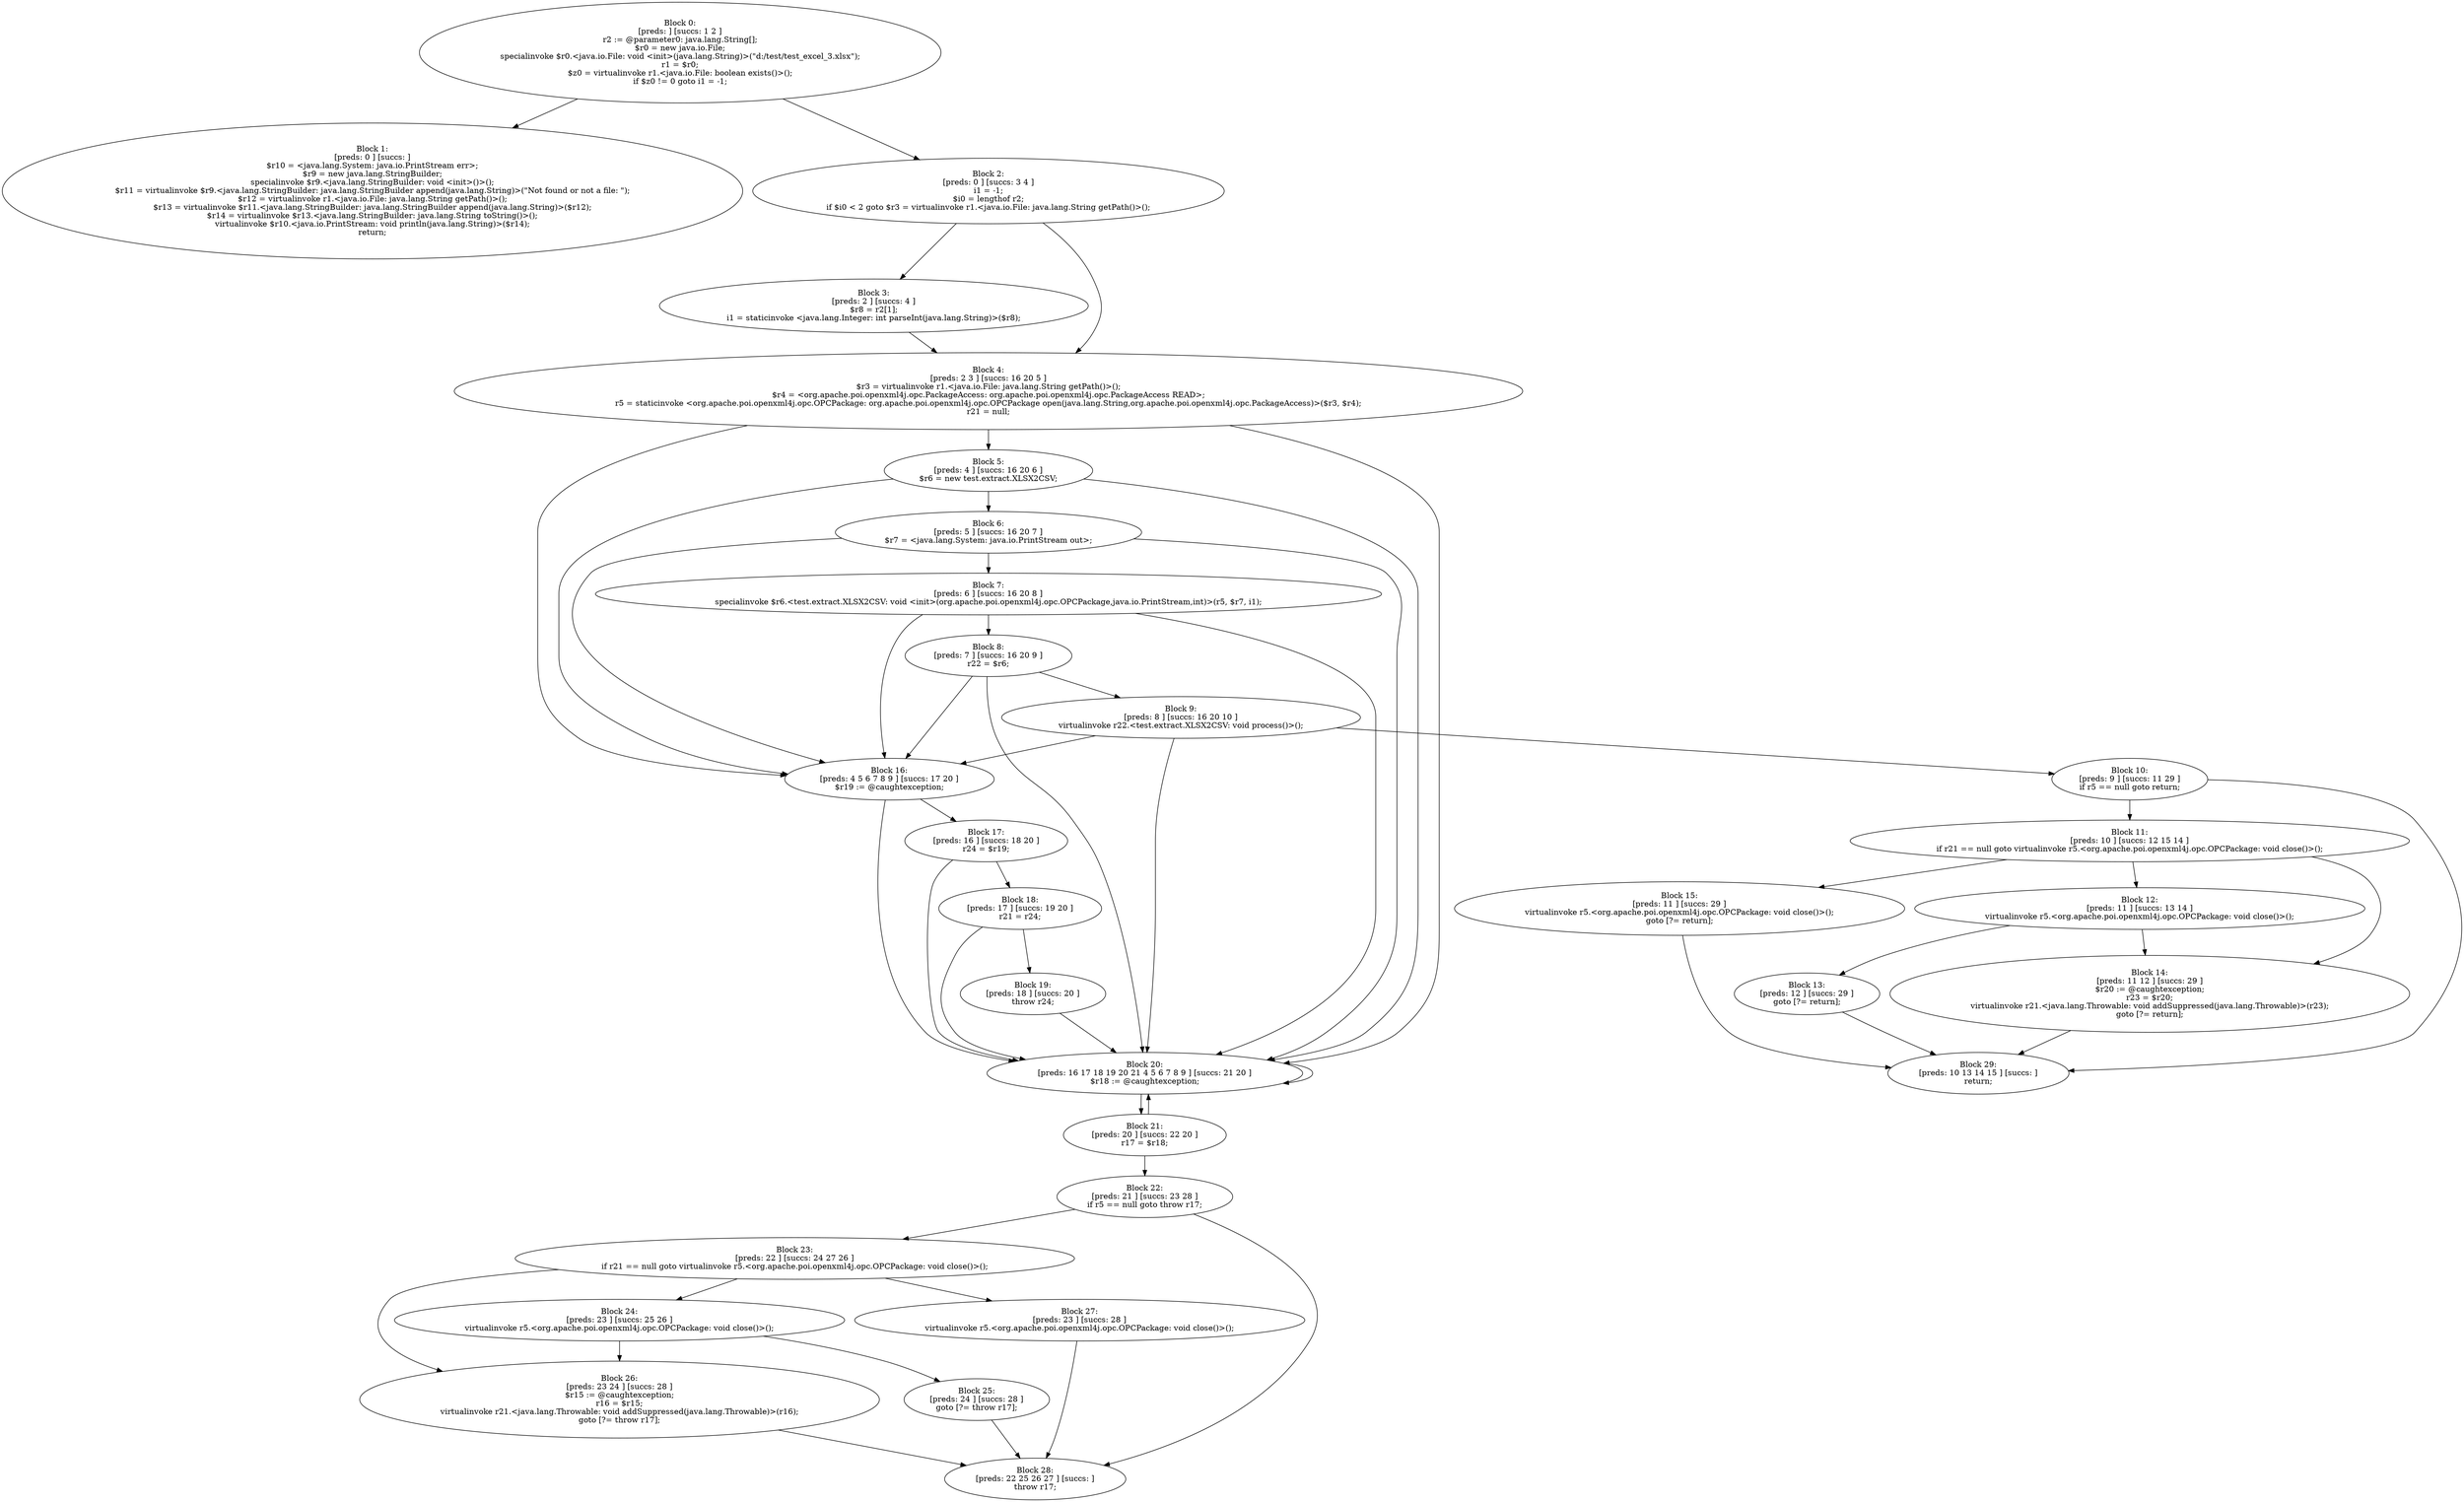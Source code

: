 digraph "unitGraph" {
    "Block 0:
[preds: ] [succs: 1 2 ]
r2 := @parameter0: java.lang.String[];
$r0 = new java.io.File;
specialinvoke $r0.<java.io.File: void <init>(java.lang.String)>(\"d:/test/test_excel_3.xlsx\");
r1 = $r0;
$z0 = virtualinvoke r1.<java.io.File: boolean exists()>();
if $z0 != 0 goto i1 = -1;
"
    "Block 1:
[preds: 0 ] [succs: ]
$r10 = <java.lang.System: java.io.PrintStream err>;
$r9 = new java.lang.StringBuilder;
specialinvoke $r9.<java.lang.StringBuilder: void <init>()>();
$r11 = virtualinvoke $r9.<java.lang.StringBuilder: java.lang.StringBuilder append(java.lang.String)>(\"Not found or not a file: \");
$r12 = virtualinvoke r1.<java.io.File: java.lang.String getPath()>();
$r13 = virtualinvoke $r11.<java.lang.StringBuilder: java.lang.StringBuilder append(java.lang.String)>($r12);
$r14 = virtualinvoke $r13.<java.lang.StringBuilder: java.lang.String toString()>();
virtualinvoke $r10.<java.io.PrintStream: void println(java.lang.String)>($r14);
return;
"
    "Block 2:
[preds: 0 ] [succs: 3 4 ]
i1 = -1;
$i0 = lengthof r2;
if $i0 < 2 goto $r3 = virtualinvoke r1.<java.io.File: java.lang.String getPath()>();
"
    "Block 3:
[preds: 2 ] [succs: 4 ]
$r8 = r2[1];
i1 = staticinvoke <java.lang.Integer: int parseInt(java.lang.String)>($r8);
"
    "Block 4:
[preds: 2 3 ] [succs: 16 20 5 ]
$r3 = virtualinvoke r1.<java.io.File: java.lang.String getPath()>();
$r4 = <org.apache.poi.openxml4j.opc.PackageAccess: org.apache.poi.openxml4j.opc.PackageAccess READ>;
r5 = staticinvoke <org.apache.poi.openxml4j.opc.OPCPackage: org.apache.poi.openxml4j.opc.OPCPackage open(java.lang.String,org.apache.poi.openxml4j.opc.PackageAccess)>($r3, $r4);
r21 = null;
"
    "Block 5:
[preds: 4 ] [succs: 16 20 6 ]
$r6 = new test.extract.XLSX2CSV;
"
    "Block 6:
[preds: 5 ] [succs: 16 20 7 ]
$r7 = <java.lang.System: java.io.PrintStream out>;
"
    "Block 7:
[preds: 6 ] [succs: 16 20 8 ]
specialinvoke $r6.<test.extract.XLSX2CSV: void <init>(org.apache.poi.openxml4j.opc.OPCPackage,java.io.PrintStream,int)>(r5, $r7, i1);
"
    "Block 8:
[preds: 7 ] [succs: 16 20 9 ]
r22 = $r6;
"
    "Block 9:
[preds: 8 ] [succs: 16 20 10 ]
virtualinvoke r22.<test.extract.XLSX2CSV: void process()>();
"
    "Block 10:
[preds: 9 ] [succs: 11 29 ]
if r5 == null goto return;
"
    "Block 11:
[preds: 10 ] [succs: 12 15 14 ]
if r21 == null goto virtualinvoke r5.<org.apache.poi.openxml4j.opc.OPCPackage: void close()>();
"
    "Block 12:
[preds: 11 ] [succs: 13 14 ]
virtualinvoke r5.<org.apache.poi.openxml4j.opc.OPCPackage: void close()>();
"
    "Block 13:
[preds: 12 ] [succs: 29 ]
goto [?= return];
"
    "Block 14:
[preds: 11 12 ] [succs: 29 ]
$r20 := @caughtexception;
r23 = $r20;
virtualinvoke r21.<java.lang.Throwable: void addSuppressed(java.lang.Throwable)>(r23);
goto [?= return];
"
    "Block 15:
[preds: 11 ] [succs: 29 ]
virtualinvoke r5.<org.apache.poi.openxml4j.opc.OPCPackage: void close()>();
goto [?= return];
"
    "Block 16:
[preds: 4 5 6 7 8 9 ] [succs: 17 20 ]
$r19 := @caughtexception;
"
    "Block 17:
[preds: 16 ] [succs: 18 20 ]
r24 = $r19;
"
    "Block 18:
[preds: 17 ] [succs: 19 20 ]
r21 = r24;
"
    "Block 19:
[preds: 18 ] [succs: 20 ]
throw r24;
"
    "Block 20:
[preds: 16 17 18 19 20 21 4 5 6 7 8 9 ] [succs: 21 20 ]
$r18 := @caughtexception;
"
    "Block 21:
[preds: 20 ] [succs: 22 20 ]
r17 = $r18;
"
    "Block 22:
[preds: 21 ] [succs: 23 28 ]
if r5 == null goto throw r17;
"
    "Block 23:
[preds: 22 ] [succs: 24 27 26 ]
if r21 == null goto virtualinvoke r5.<org.apache.poi.openxml4j.opc.OPCPackage: void close()>();
"
    "Block 24:
[preds: 23 ] [succs: 25 26 ]
virtualinvoke r5.<org.apache.poi.openxml4j.opc.OPCPackage: void close()>();
"
    "Block 25:
[preds: 24 ] [succs: 28 ]
goto [?= throw r17];
"
    "Block 26:
[preds: 23 24 ] [succs: 28 ]
$r15 := @caughtexception;
r16 = $r15;
virtualinvoke r21.<java.lang.Throwable: void addSuppressed(java.lang.Throwable)>(r16);
goto [?= throw r17];
"
    "Block 27:
[preds: 23 ] [succs: 28 ]
virtualinvoke r5.<org.apache.poi.openxml4j.opc.OPCPackage: void close()>();
"
    "Block 28:
[preds: 22 25 26 27 ] [succs: ]
throw r17;
"
    "Block 29:
[preds: 10 13 14 15 ] [succs: ]
return;
"
    "Block 0:
[preds: ] [succs: 1 2 ]
r2 := @parameter0: java.lang.String[];
$r0 = new java.io.File;
specialinvoke $r0.<java.io.File: void <init>(java.lang.String)>(\"d:/test/test_excel_3.xlsx\");
r1 = $r0;
$z0 = virtualinvoke r1.<java.io.File: boolean exists()>();
if $z0 != 0 goto i1 = -1;
"->"Block 1:
[preds: 0 ] [succs: ]
$r10 = <java.lang.System: java.io.PrintStream err>;
$r9 = new java.lang.StringBuilder;
specialinvoke $r9.<java.lang.StringBuilder: void <init>()>();
$r11 = virtualinvoke $r9.<java.lang.StringBuilder: java.lang.StringBuilder append(java.lang.String)>(\"Not found or not a file: \");
$r12 = virtualinvoke r1.<java.io.File: java.lang.String getPath()>();
$r13 = virtualinvoke $r11.<java.lang.StringBuilder: java.lang.StringBuilder append(java.lang.String)>($r12);
$r14 = virtualinvoke $r13.<java.lang.StringBuilder: java.lang.String toString()>();
virtualinvoke $r10.<java.io.PrintStream: void println(java.lang.String)>($r14);
return;
";
    "Block 0:
[preds: ] [succs: 1 2 ]
r2 := @parameter0: java.lang.String[];
$r0 = new java.io.File;
specialinvoke $r0.<java.io.File: void <init>(java.lang.String)>(\"d:/test/test_excel_3.xlsx\");
r1 = $r0;
$z0 = virtualinvoke r1.<java.io.File: boolean exists()>();
if $z0 != 0 goto i1 = -1;
"->"Block 2:
[preds: 0 ] [succs: 3 4 ]
i1 = -1;
$i0 = lengthof r2;
if $i0 < 2 goto $r3 = virtualinvoke r1.<java.io.File: java.lang.String getPath()>();
";
    "Block 2:
[preds: 0 ] [succs: 3 4 ]
i1 = -1;
$i0 = lengthof r2;
if $i0 < 2 goto $r3 = virtualinvoke r1.<java.io.File: java.lang.String getPath()>();
"->"Block 3:
[preds: 2 ] [succs: 4 ]
$r8 = r2[1];
i1 = staticinvoke <java.lang.Integer: int parseInt(java.lang.String)>($r8);
";
    "Block 2:
[preds: 0 ] [succs: 3 4 ]
i1 = -1;
$i0 = lengthof r2;
if $i0 < 2 goto $r3 = virtualinvoke r1.<java.io.File: java.lang.String getPath()>();
"->"Block 4:
[preds: 2 3 ] [succs: 16 20 5 ]
$r3 = virtualinvoke r1.<java.io.File: java.lang.String getPath()>();
$r4 = <org.apache.poi.openxml4j.opc.PackageAccess: org.apache.poi.openxml4j.opc.PackageAccess READ>;
r5 = staticinvoke <org.apache.poi.openxml4j.opc.OPCPackage: org.apache.poi.openxml4j.opc.OPCPackage open(java.lang.String,org.apache.poi.openxml4j.opc.PackageAccess)>($r3, $r4);
r21 = null;
";
    "Block 3:
[preds: 2 ] [succs: 4 ]
$r8 = r2[1];
i1 = staticinvoke <java.lang.Integer: int parseInt(java.lang.String)>($r8);
"->"Block 4:
[preds: 2 3 ] [succs: 16 20 5 ]
$r3 = virtualinvoke r1.<java.io.File: java.lang.String getPath()>();
$r4 = <org.apache.poi.openxml4j.opc.PackageAccess: org.apache.poi.openxml4j.opc.PackageAccess READ>;
r5 = staticinvoke <org.apache.poi.openxml4j.opc.OPCPackage: org.apache.poi.openxml4j.opc.OPCPackage open(java.lang.String,org.apache.poi.openxml4j.opc.PackageAccess)>($r3, $r4);
r21 = null;
";
    "Block 4:
[preds: 2 3 ] [succs: 16 20 5 ]
$r3 = virtualinvoke r1.<java.io.File: java.lang.String getPath()>();
$r4 = <org.apache.poi.openxml4j.opc.PackageAccess: org.apache.poi.openxml4j.opc.PackageAccess READ>;
r5 = staticinvoke <org.apache.poi.openxml4j.opc.OPCPackage: org.apache.poi.openxml4j.opc.OPCPackage open(java.lang.String,org.apache.poi.openxml4j.opc.PackageAccess)>($r3, $r4);
r21 = null;
"->"Block 16:
[preds: 4 5 6 7 8 9 ] [succs: 17 20 ]
$r19 := @caughtexception;
";
    "Block 4:
[preds: 2 3 ] [succs: 16 20 5 ]
$r3 = virtualinvoke r1.<java.io.File: java.lang.String getPath()>();
$r4 = <org.apache.poi.openxml4j.opc.PackageAccess: org.apache.poi.openxml4j.opc.PackageAccess READ>;
r5 = staticinvoke <org.apache.poi.openxml4j.opc.OPCPackage: org.apache.poi.openxml4j.opc.OPCPackage open(java.lang.String,org.apache.poi.openxml4j.opc.PackageAccess)>($r3, $r4);
r21 = null;
"->"Block 20:
[preds: 16 17 18 19 20 21 4 5 6 7 8 9 ] [succs: 21 20 ]
$r18 := @caughtexception;
";
    "Block 4:
[preds: 2 3 ] [succs: 16 20 5 ]
$r3 = virtualinvoke r1.<java.io.File: java.lang.String getPath()>();
$r4 = <org.apache.poi.openxml4j.opc.PackageAccess: org.apache.poi.openxml4j.opc.PackageAccess READ>;
r5 = staticinvoke <org.apache.poi.openxml4j.opc.OPCPackage: org.apache.poi.openxml4j.opc.OPCPackage open(java.lang.String,org.apache.poi.openxml4j.opc.PackageAccess)>($r3, $r4);
r21 = null;
"->"Block 5:
[preds: 4 ] [succs: 16 20 6 ]
$r6 = new test.extract.XLSX2CSV;
";
    "Block 5:
[preds: 4 ] [succs: 16 20 6 ]
$r6 = new test.extract.XLSX2CSV;
"->"Block 16:
[preds: 4 5 6 7 8 9 ] [succs: 17 20 ]
$r19 := @caughtexception;
";
    "Block 5:
[preds: 4 ] [succs: 16 20 6 ]
$r6 = new test.extract.XLSX2CSV;
"->"Block 20:
[preds: 16 17 18 19 20 21 4 5 6 7 8 9 ] [succs: 21 20 ]
$r18 := @caughtexception;
";
    "Block 5:
[preds: 4 ] [succs: 16 20 6 ]
$r6 = new test.extract.XLSX2CSV;
"->"Block 6:
[preds: 5 ] [succs: 16 20 7 ]
$r7 = <java.lang.System: java.io.PrintStream out>;
";
    "Block 6:
[preds: 5 ] [succs: 16 20 7 ]
$r7 = <java.lang.System: java.io.PrintStream out>;
"->"Block 16:
[preds: 4 5 6 7 8 9 ] [succs: 17 20 ]
$r19 := @caughtexception;
";
    "Block 6:
[preds: 5 ] [succs: 16 20 7 ]
$r7 = <java.lang.System: java.io.PrintStream out>;
"->"Block 20:
[preds: 16 17 18 19 20 21 4 5 6 7 8 9 ] [succs: 21 20 ]
$r18 := @caughtexception;
";
    "Block 6:
[preds: 5 ] [succs: 16 20 7 ]
$r7 = <java.lang.System: java.io.PrintStream out>;
"->"Block 7:
[preds: 6 ] [succs: 16 20 8 ]
specialinvoke $r6.<test.extract.XLSX2CSV: void <init>(org.apache.poi.openxml4j.opc.OPCPackage,java.io.PrintStream,int)>(r5, $r7, i1);
";
    "Block 7:
[preds: 6 ] [succs: 16 20 8 ]
specialinvoke $r6.<test.extract.XLSX2CSV: void <init>(org.apache.poi.openxml4j.opc.OPCPackage,java.io.PrintStream,int)>(r5, $r7, i1);
"->"Block 16:
[preds: 4 5 6 7 8 9 ] [succs: 17 20 ]
$r19 := @caughtexception;
";
    "Block 7:
[preds: 6 ] [succs: 16 20 8 ]
specialinvoke $r6.<test.extract.XLSX2CSV: void <init>(org.apache.poi.openxml4j.opc.OPCPackage,java.io.PrintStream,int)>(r5, $r7, i1);
"->"Block 20:
[preds: 16 17 18 19 20 21 4 5 6 7 8 9 ] [succs: 21 20 ]
$r18 := @caughtexception;
";
    "Block 7:
[preds: 6 ] [succs: 16 20 8 ]
specialinvoke $r6.<test.extract.XLSX2CSV: void <init>(org.apache.poi.openxml4j.opc.OPCPackage,java.io.PrintStream,int)>(r5, $r7, i1);
"->"Block 8:
[preds: 7 ] [succs: 16 20 9 ]
r22 = $r6;
";
    "Block 8:
[preds: 7 ] [succs: 16 20 9 ]
r22 = $r6;
"->"Block 16:
[preds: 4 5 6 7 8 9 ] [succs: 17 20 ]
$r19 := @caughtexception;
";
    "Block 8:
[preds: 7 ] [succs: 16 20 9 ]
r22 = $r6;
"->"Block 20:
[preds: 16 17 18 19 20 21 4 5 6 7 8 9 ] [succs: 21 20 ]
$r18 := @caughtexception;
";
    "Block 8:
[preds: 7 ] [succs: 16 20 9 ]
r22 = $r6;
"->"Block 9:
[preds: 8 ] [succs: 16 20 10 ]
virtualinvoke r22.<test.extract.XLSX2CSV: void process()>();
";
    "Block 9:
[preds: 8 ] [succs: 16 20 10 ]
virtualinvoke r22.<test.extract.XLSX2CSV: void process()>();
"->"Block 16:
[preds: 4 5 6 7 8 9 ] [succs: 17 20 ]
$r19 := @caughtexception;
";
    "Block 9:
[preds: 8 ] [succs: 16 20 10 ]
virtualinvoke r22.<test.extract.XLSX2CSV: void process()>();
"->"Block 20:
[preds: 16 17 18 19 20 21 4 5 6 7 8 9 ] [succs: 21 20 ]
$r18 := @caughtexception;
";
    "Block 9:
[preds: 8 ] [succs: 16 20 10 ]
virtualinvoke r22.<test.extract.XLSX2CSV: void process()>();
"->"Block 10:
[preds: 9 ] [succs: 11 29 ]
if r5 == null goto return;
";
    "Block 10:
[preds: 9 ] [succs: 11 29 ]
if r5 == null goto return;
"->"Block 11:
[preds: 10 ] [succs: 12 15 14 ]
if r21 == null goto virtualinvoke r5.<org.apache.poi.openxml4j.opc.OPCPackage: void close()>();
";
    "Block 10:
[preds: 9 ] [succs: 11 29 ]
if r5 == null goto return;
"->"Block 29:
[preds: 10 13 14 15 ] [succs: ]
return;
";
    "Block 11:
[preds: 10 ] [succs: 12 15 14 ]
if r21 == null goto virtualinvoke r5.<org.apache.poi.openxml4j.opc.OPCPackage: void close()>();
"->"Block 12:
[preds: 11 ] [succs: 13 14 ]
virtualinvoke r5.<org.apache.poi.openxml4j.opc.OPCPackage: void close()>();
";
    "Block 11:
[preds: 10 ] [succs: 12 15 14 ]
if r21 == null goto virtualinvoke r5.<org.apache.poi.openxml4j.opc.OPCPackage: void close()>();
"->"Block 15:
[preds: 11 ] [succs: 29 ]
virtualinvoke r5.<org.apache.poi.openxml4j.opc.OPCPackage: void close()>();
goto [?= return];
";
    "Block 11:
[preds: 10 ] [succs: 12 15 14 ]
if r21 == null goto virtualinvoke r5.<org.apache.poi.openxml4j.opc.OPCPackage: void close()>();
"->"Block 14:
[preds: 11 12 ] [succs: 29 ]
$r20 := @caughtexception;
r23 = $r20;
virtualinvoke r21.<java.lang.Throwable: void addSuppressed(java.lang.Throwable)>(r23);
goto [?= return];
";
    "Block 12:
[preds: 11 ] [succs: 13 14 ]
virtualinvoke r5.<org.apache.poi.openxml4j.opc.OPCPackage: void close()>();
"->"Block 13:
[preds: 12 ] [succs: 29 ]
goto [?= return];
";
    "Block 12:
[preds: 11 ] [succs: 13 14 ]
virtualinvoke r5.<org.apache.poi.openxml4j.opc.OPCPackage: void close()>();
"->"Block 14:
[preds: 11 12 ] [succs: 29 ]
$r20 := @caughtexception;
r23 = $r20;
virtualinvoke r21.<java.lang.Throwable: void addSuppressed(java.lang.Throwable)>(r23);
goto [?= return];
";
    "Block 13:
[preds: 12 ] [succs: 29 ]
goto [?= return];
"->"Block 29:
[preds: 10 13 14 15 ] [succs: ]
return;
";
    "Block 14:
[preds: 11 12 ] [succs: 29 ]
$r20 := @caughtexception;
r23 = $r20;
virtualinvoke r21.<java.lang.Throwable: void addSuppressed(java.lang.Throwable)>(r23);
goto [?= return];
"->"Block 29:
[preds: 10 13 14 15 ] [succs: ]
return;
";
    "Block 15:
[preds: 11 ] [succs: 29 ]
virtualinvoke r5.<org.apache.poi.openxml4j.opc.OPCPackage: void close()>();
goto [?= return];
"->"Block 29:
[preds: 10 13 14 15 ] [succs: ]
return;
";
    "Block 16:
[preds: 4 5 6 7 8 9 ] [succs: 17 20 ]
$r19 := @caughtexception;
"->"Block 17:
[preds: 16 ] [succs: 18 20 ]
r24 = $r19;
";
    "Block 16:
[preds: 4 5 6 7 8 9 ] [succs: 17 20 ]
$r19 := @caughtexception;
"->"Block 20:
[preds: 16 17 18 19 20 21 4 5 6 7 8 9 ] [succs: 21 20 ]
$r18 := @caughtexception;
";
    "Block 17:
[preds: 16 ] [succs: 18 20 ]
r24 = $r19;
"->"Block 18:
[preds: 17 ] [succs: 19 20 ]
r21 = r24;
";
    "Block 17:
[preds: 16 ] [succs: 18 20 ]
r24 = $r19;
"->"Block 20:
[preds: 16 17 18 19 20 21 4 5 6 7 8 9 ] [succs: 21 20 ]
$r18 := @caughtexception;
";
    "Block 18:
[preds: 17 ] [succs: 19 20 ]
r21 = r24;
"->"Block 19:
[preds: 18 ] [succs: 20 ]
throw r24;
";
    "Block 18:
[preds: 17 ] [succs: 19 20 ]
r21 = r24;
"->"Block 20:
[preds: 16 17 18 19 20 21 4 5 6 7 8 9 ] [succs: 21 20 ]
$r18 := @caughtexception;
";
    "Block 19:
[preds: 18 ] [succs: 20 ]
throw r24;
"->"Block 20:
[preds: 16 17 18 19 20 21 4 5 6 7 8 9 ] [succs: 21 20 ]
$r18 := @caughtexception;
";
    "Block 20:
[preds: 16 17 18 19 20 21 4 5 6 7 8 9 ] [succs: 21 20 ]
$r18 := @caughtexception;
"->"Block 21:
[preds: 20 ] [succs: 22 20 ]
r17 = $r18;
";
    "Block 20:
[preds: 16 17 18 19 20 21 4 5 6 7 8 9 ] [succs: 21 20 ]
$r18 := @caughtexception;
"->"Block 20:
[preds: 16 17 18 19 20 21 4 5 6 7 8 9 ] [succs: 21 20 ]
$r18 := @caughtexception;
";
    "Block 21:
[preds: 20 ] [succs: 22 20 ]
r17 = $r18;
"->"Block 22:
[preds: 21 ] [succs: 23 28 ]
if r5 == null goto throw r17;
";
    "Block 21:
[preds: 20 ] [succs: 22 20 ]
r17 = $r18;
"->"Block 20:
[preds: 16 17 18 19 20 21 4 5 6 7 8 9 ] [succs: 21 20 ]
$r18 := @caughtexception;
";
    "Block 22:
[preds: 21 ] [succs: 23 28 ]
if r5 == null goto throw r17;
"->"Block 23:
[preds: 22 ] [succs: 24 27 26 ]
if r21 == null goto virtualinvoke r5.<org.apache.poi.openxml4j.opc.OPCPackage: void close()>();
";
    "Block 22:
[preds: 21 ] [succs: 23 28 ]
if r5 == null goto throw r17;
"->"Block 28:
[preds: 22 25 26 27 ] [succs: ]
throw r17;
";
    "Block 23:
[preds: 22 ] [succs: 24 27 26 ]
if r21 == null goto virtualinvoke r5.<org.apache.poi.openxml4j.opc.OPCPackage: void close()>();
"->"Block 24:
[preds: 23 ] [succs: 25 26 ]
virtualinvoke r5.<org.apache.poi.openxml4j.opc.OPCPackage: void close()>();
";
    "Block 23:
[preds: 22 ] [succs: 24 27 26 ]
if r21 == null goto virtualinvoke r5.<org.apache.poi.openxml4j.opc.OPCPackage: void close()>();
"->"Block 27:
[preds: 23 ] [succs: 28 ]
virtualinvoke r5.<org.apache.poi.openxml4j.opc.OPCPackage: void close()>();
";
    "Block 23:
[preds: 22 ] [succs: 24 27 26 ]
if r21 == null goto virtualinvoke r5.<org.apache.poi.openxml4j.opc.OPCPackage: void close()>();
"->"Block 26:
[preds: 23 24 ] [succs: 28 ]
$r15 := @caughtexception;
r16 = $r15;
virtualinvoke r21.<java.lang.Throwable: void addSuppressed(java.lang.Throwable)>(r16);
goto [?= throw r17];
";
    "Block 24:
[preds: 23 ] [succs: 25 26 ]
virtualinvoke r5.<org.apache.poi.openxml4j.opc.OPCPackage: void close()>();
"->"Block 25:
[preds: 24 ] [succs: 28 ]
goto [?= throw r17];
";
    "Block 24:
[preds: 23 ] [succs: 25 26 ]
virtualinvoke r5.<org.apache.poi.openxml4j.opc.OPCPackage: void close()>();
"->"Block 26:
[preds: 23 24 ] [succs: 28 ]
$r15 := @caughtexception;
r16 = $r15;
virtualinvoke r21.<java.lang.Throwable: void addSuppressed(java.lang.Throwable)>(r16);
goto [?= throw r17];
";
    "Block 25:
[preds: 24 ] [succs: 28 ]
goto [?= throw r17];
"->"Block 28:
[preds: 22 25 26 27 ] [succs: ]
throw r17;
";
    "Block 26:
[preds: 23 24 ] [succs: 28 ]
$r15 := @caughtexception;
r16 = $r15;
virtualinvoke r21.<java.lang.Throwable: void addSuppressed(java.lang.Throwable)>(r16);
goto [?= throw r17];
"->"Block 28:
[preds: 22 25 26 27 ] [succs: ]
throw r17;
";
    "Block 27:
[preds: 23 ] [succs: 28 ]
virtualinvoke r5.<org.apache.poi.openxml4j.opc.OPCPackage: void close()>();
"->"Block 28:
[preds: 22 25 26 27 ] [succs: ]
throw r17;
";
}
